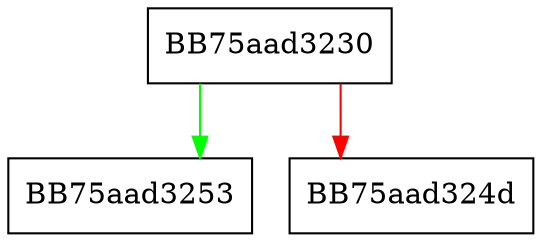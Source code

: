 digraph _Do_call {
  node [shape="box"];
  graph [splines=ortho];
  BB75aad3230 -> BB75aad3253 [color="green"];
  BB75aad3230 -> BB75aad324d [color="red"];
}